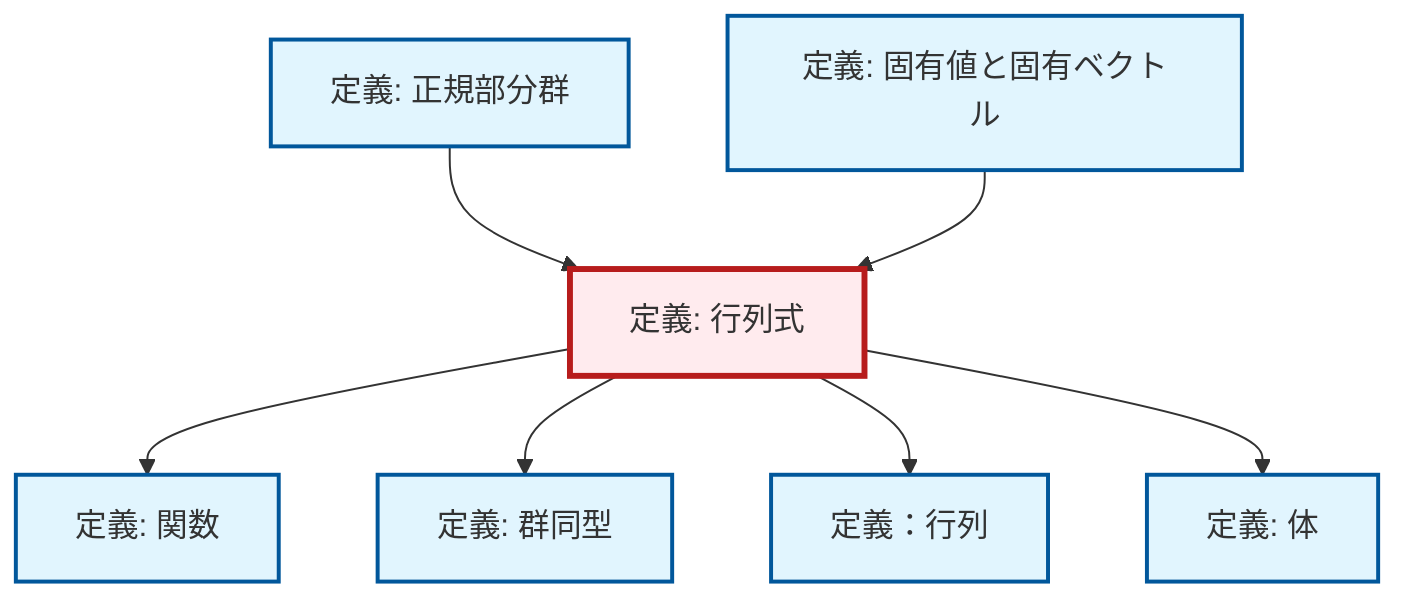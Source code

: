 graph TD
    classDef definition fill:#e1f5fe,stroke:#01579b,stroke-width:2px
    classDef theorem fill:#f3e5f5,stroke:#4a148c,stroke-width:2px
    classDef axiom fill:#fff3e0,stroke:#e65100,stroke-width:2px
    classDef example fill:#e8f5e9,stroke:#1b5e20,stroke-width:2px
    classDef current fill:#ffebee,stroke:#b71c1c,stroke-width:3px
    def-matrix["定義：行列"]:::definition
    def-function["定義: 関数"]:::definition
    def-eigenvalue-eigenvector["定義: 固有値と固有ベクトル"]:::definition
    def-determinant["定義: 行列式"]:::definition
    def-normal-subgroup["定義: 正規部分群"]:::definition
    def-isomorphism["定義: 群同型"]:::definition
    def-field["定義: 体"]:::definition
    def-normal-subgroup --> def-determinant
    def-determinant --> def-function
    def-determinant --> def-isomorphism
    def-eigenvalue-eigenvector --> def-determinant
    def-determinant --> def-matrix
    def-determinant --> def-field
    class def-determinant current